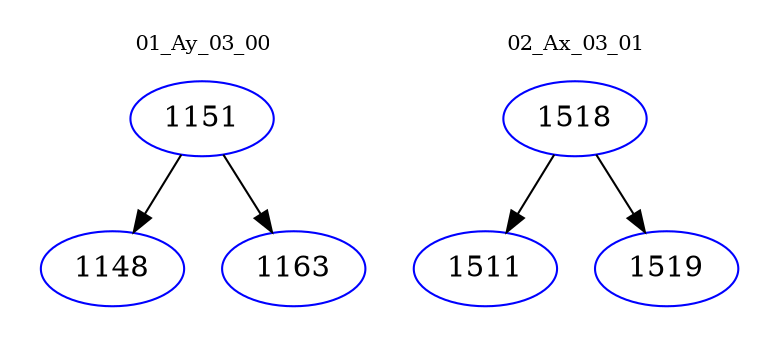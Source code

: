 digraph{
subgraph cluster_0 {
color = white
label = "01_Ay_03_00";
fontsize=10;
T0_1151 [label="1151", color="blue"]
T0_1151 -> T0_1148 [color="black"]
T0_1148 [label="1148", color="blue"]
T0_1151 -> T0_1163 [color="black"]
T0_1163 [label="1163", color="blue"]
}
subgraph cluster_1 {
color = white
label = "02_Ax_03_01";
fontsize=10;
T1_1518 [label="1518", color="blue"]
T1_1518 -> T1_1511 [color="black"]
T1_1511 [label="1511", color="blue"]
T1_1518 -> T1_1519 [color="black"]
T1_1519 [label="1519", color="blue"]
}
}
